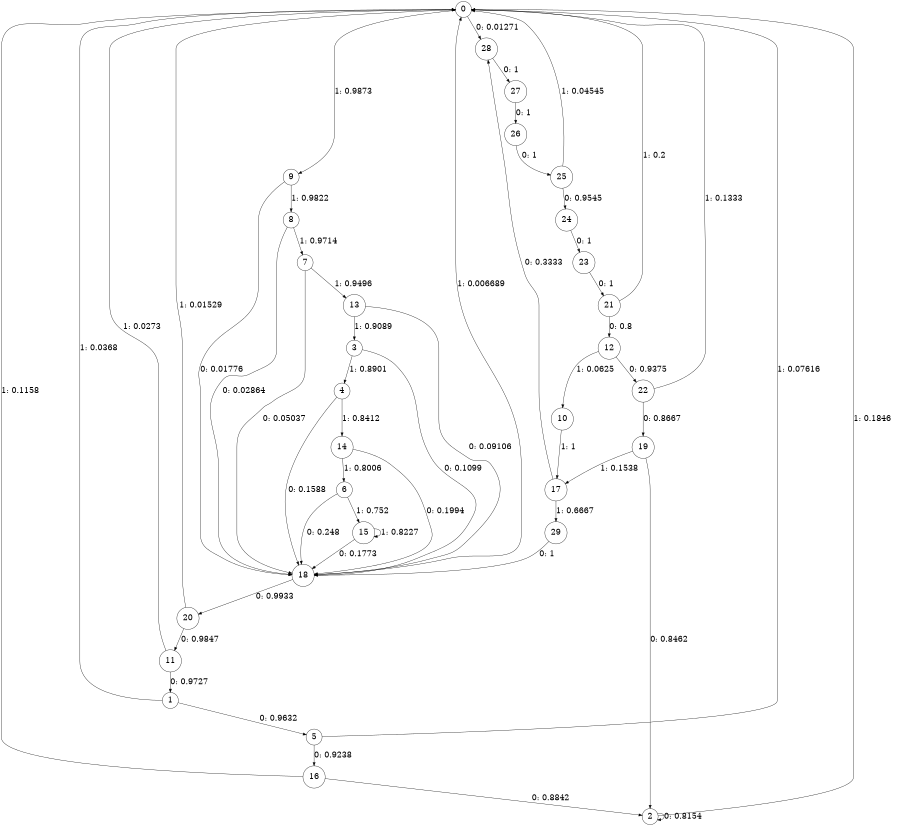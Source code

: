 digraph "ch2_both_grouped_diff_L15" {
size = "6,8.5";
ratio = "fill";
node [shape = circle];
node [fontsize = 24];
edge [fontsize = 24];
0 -> 28 [label = "0: 0.01271  "];
0 -> 9 [label = "1: 0.9873   "];
1 -> 5 [label = "0: 0.9632   "];
1 -> 0 [label = "1: 0.0368   "];
2 -> 2 [label = "0: 0.8154   "];
2 -> 0 [label = "1: 0.1846   "];
3 -> 18 [label = "0: 0.1099   "];
3 -> 4 [label = "1: 0.8901   "];
4 -> 18 [label = "0: 0.1588   "];
4 -> 14 [label = "1: 0.8412   "];
5 -> 16 [label = "0: 0.9238   "];
5 -> 0 [label = "1: 0.07616  "];
6 -> 18 [label = "0: 0.248    "];
6 -> 15 [label = "1: 0.752    "];
7 -> 18 [label = "0: 0.05037  "];
7 -> 13 [label = "1: 0.9496   "];
8 -> 18 [label = "0: 0.02864  "];
8 -> 7 [label = "1: 0.9714   "];
9 -> 18 [label = "0: 0.01776  "];
9 -> 8 [label = "1: 0.9822   "];
10 -> 17 [label = "1: 1        "];
11 -> 1 [label = "0: 0.9727   "];
11 -> 0 [label = "1: 0.0273   "];
12 -> 22 [label = "0: 0.9375   "];
12 -> 10 [label = "1: 0.0625   "];
13 -> 18 [label = "0: 0.09106  "];
13 -> 3 [label = "1: 0.9089   "];
14 -> 18 [label = "0: 0.1994   "];
14 -> 6 [label = "1: 0.8006   "];
15 -> 18 [label = "0: 0.1773   "];
15 -> 15 [label = "1: 0.8227   "];
16 -> 2 [label = "0: 0.8842   "];
16 -> 0 [label = "1: 0.1158   "];
17 -> 28 [label = "0: 0.3333   "];
17 -> 29 [label = "1: 0.6667   "];
18 -> 20 [label = "0: 0.9933   "];
18 -> 0 [label = "1: 0.006689  "];
19 -> 2 [label = "0: 0.8462   "];
19 -> 17 [label = "1: 0.1538   "];
20 -> 11 [label = "0: 0.9847   "];
20 -> 0 [label = "1: 0.01529  "];
21 -> 12 [label = "0: 0.8      "];
21 -> 0 [label = "1: 0.2      "];
22 -> 19 [label = "0: 0.8667   "];
22 -> 0 [label = "1: 0.1333   "];
23 -> 21 [label = "0: 1        "];
24 -> 23 [label = "0: 1        "];
25 -> 24 [label = "0: 0.9545   "];
25 -> 0 [label = "1: 0.04545  "];
26 -> 25 [label = "0: 1        "];
27 -> 26 [label = "0: 1        "];
28 -> 27 [label = "0: 1        "];
29 -> 18 [label = "0: 1        "];
}